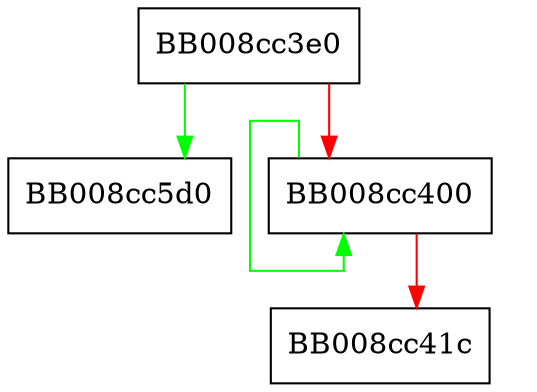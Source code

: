 digraph __strchrnul_evex {
  node [shape="box"];
  graph [splines=ortho];
  BB008cc3e0 -> BB008cc5d0 [color="green"];
  BB008cc3e0 -> BB008cc400 [color="red"];
  BB008cc400 -> BB008cc400 [color="green"];
  BB008cc400 -> BB008cc41c [color="red"];
}